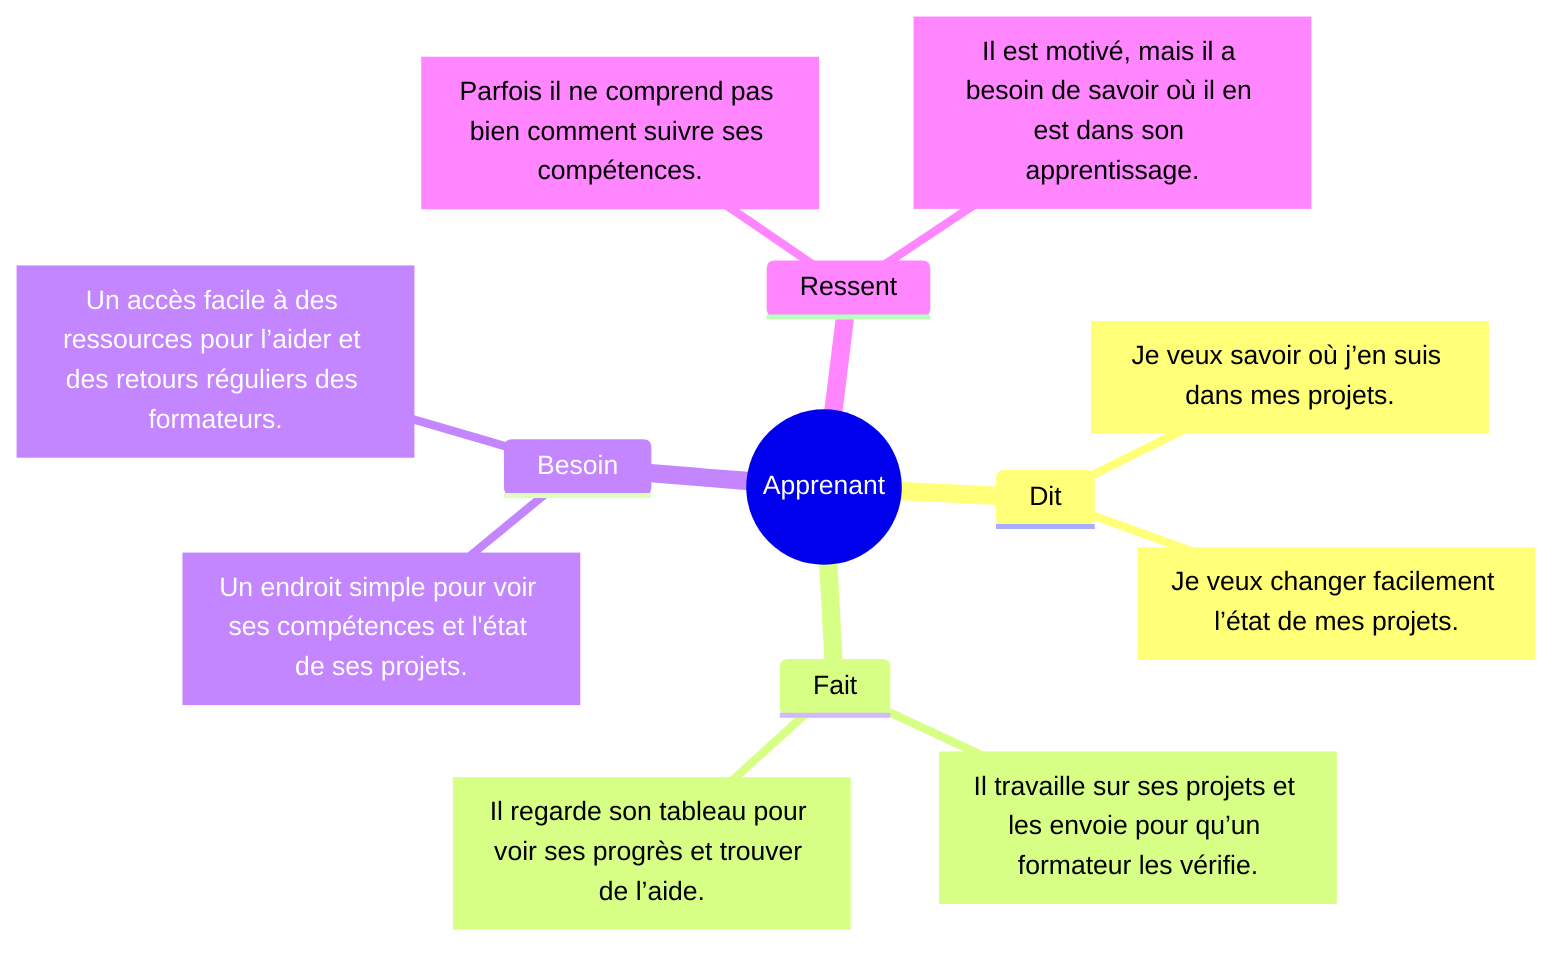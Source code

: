 mindmap
  root((Apprenant))
    Dit
      Dit["Je veux savoir où j’en suis dans mes projets."]
      Dit["Je veux changer facilement l’état de mes projets."]
      
    Fait
      Fait["Il travaille sur ses projets et les envoie pour qu’un formateur les vérifie."]
      Fait["Il regarde son tableau pour voir ses progrès et trouver de l’aide."]

    Besoin
      Besoin["Un endroit simple pour voir ses compétences et l'état de ses projets."]
      Besoin["Un accès facile à des ressources pour l’aider et des retours réguliers des formateurs."]
    
    Ressent
      Besoin["Parfois il ne comprend pas bien comment suivre ses compétences."]
      Besoin["Il est motivé, mais il a besoin de savoir où il en est dans son apprentissage."]